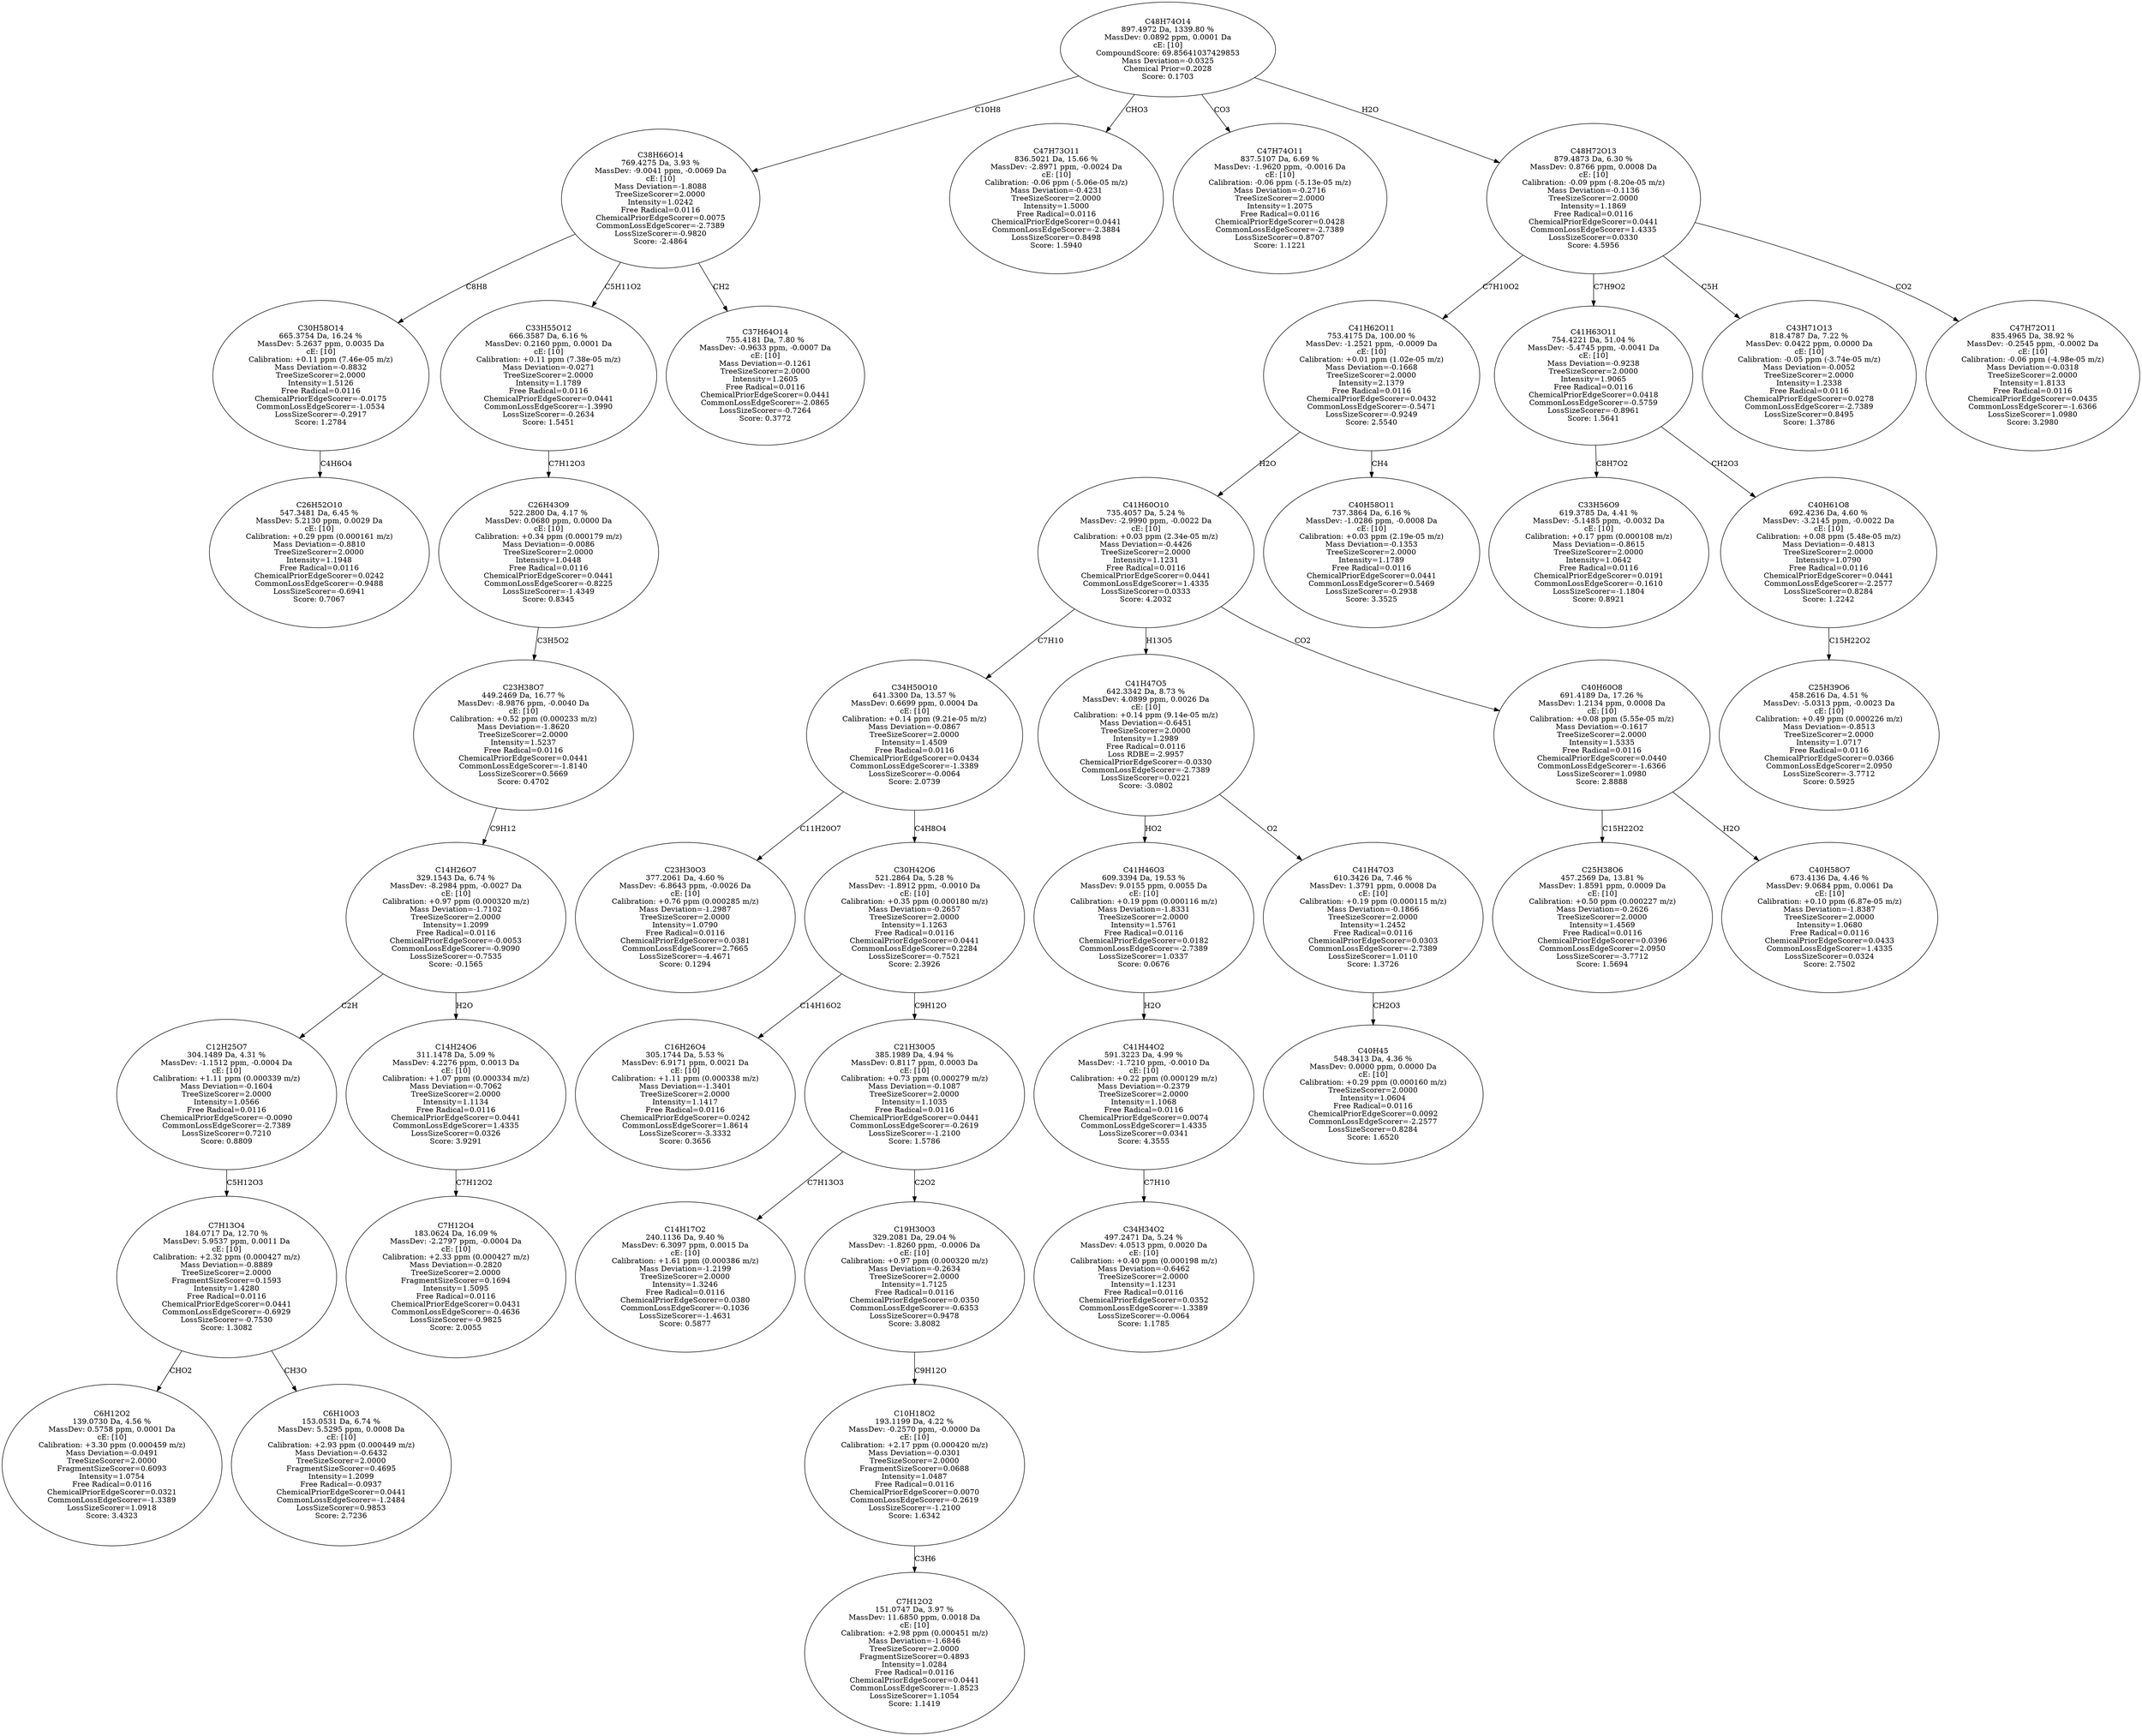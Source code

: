 strict digraph {
v1 [label="C26H52O10\n547.3481 Da, 6.45 %\nMassDev: 5.2130 ppm, 0.0029 Da\ncE: [10]\nCalibration: +0.29 ppm (0.000161 m/z)\nMass Deviation=-0.8810\nTreeSizeScorer=2.0000\nIntensity=1.1948\nFree Radical=0.0116\nChemicalPriorEdgeScorer=0.0242\nCommonLossEdgeScorer=-0.9488\nLossSizeScorer=-0.6941\nScore: 0.7067"];
v2 [label="C30H58O14\n665.3754 Da, 16.24 %\nMassDev: 5.2637 ppm, 0.0035 Da\ncE: [10]\nCalibration: +0.11 ppm (7.46e-05 m/z)\nMass Deviation=-0.8832\nTreeSizeScorer=2.0000\nIntensity=1.5126\nFree Radical=0.0116\nChemicalPriorEdgeScorer=-0.0175\nCommonLossEdgeScorer=-1.0534\nLossSizeScorer=-0.2917\nScore: 1.2784"];
v3 [label="C6H12O2\n139.0730 Da, 4.56 %\nMassDev: 0.5758 ppm, 0.0001 Da\ncE: [10]\nCalibration: +3.30 ppm (0.000459 m/z)\nMass Deviation=-0.0491\nTreeSizeScorer=2.0000\nFragmentSizeScorer=0.6093\nIntensity=1.0754\nFree Radical=0.0116\nChemicalPriorEdgeScorer=0.0321\nCommonLossEdgeScorer=-1.3389\nLossSizeScorer=1.0918\nScore: 3.4323"];
v4 [label="C6H10O3\n153.0531 Da, 6.74 %\nMassDev: 5.5295 ppm, 0.0008 Da\ncE: [10]\nCalibration: +2.93 ppm (0.000449 m/z)\nMass Deviation=-0.6432\nTreeSizeScorer=2.0000\nFragmentSizeScorer=0.4695\nIntensity=1.2099\nFree Radical=-0.0937\nChemicalPriorEdgeScorer=0.0441\nCommonLossEdgeScorer=-1.2484\nLossSizeScorer=0.9853\nScore: 2.7236"];
v5 [label="C7H13O4\n184.0717 Da, 12.70 %\nMassDev: 5.9537 ppm, 0.0011 Da\ncE: [10]\nCalibration: +2.32 ppm (0.000427 m/z)\nMass Deviation=-0.8889\nTreeSizeScorer=2.0000\nFragmentSizeScorer=0.1593\nIntensity=1.4280\nFree Radical=0.0116\nChemicalPriorEdgeScorer=0.0441\nCommonLossEdgeScorer=-0.6929\nLossSizeScorer=-0.7530\nScore: 1.3082"];
v6 [label="C12H25O7\n304.1489 Da, 4.31 %\nMassDev: -1.1512 ppm, -0.0004 Da\ncE: [10]\nCalibration: +1.11 ppm (0.000339 m/z)\nMass Deviation=-0.1604\nTreeSizeScorer=2.0000\nIntensity=1.0566\nFree Radical=0.0116\nChemicalPriorEdgeScorer=-0.0090\nCommonLossEdgeScorer=-2.7389\nLossSizeScorer=0.7210\nScore: 0.8809"];
v7 [label="C7H12O4\n183.0624 Da, 16.09 %\nMassDev: -2.2797 ppm, -0.0004 Da\ncE: [10]\nCalibration: +2.33 ppm (0.000427 m/z)\nMass Deviation=-0.2820\nTreeSizeScorer=2.0000\nFragmentSizeScorer=0.1694\nIntensity=1.5095\nFree Radical=0.0116\nChemicalPriorEdgeScorer=0.0431\nCommonLossEdgeScorer=-0.4636\nLossSizeScorer=-0.9825\nScore: 2.0055"];
v8 [label="C14H24O6\n311.1478 Da, 5.09 %\nMassDev: 4.2276 ppm, 0.0013 Da\ncE: [10]\nCalibration: +1.07 ppm (0.000334 m/z)\nMass Deviation=-0.7062\nTreeSizeScorer=2.0000\nIntensity=1.1134\nFree Radical=0.0116\nChemicalPriorEdgeScorer=0.0441\nCommonLossEdgeScorer=1.4335\nLossSizeScorer=0.0326\nScore: 3.9291"];
v9 [label="C14H26O7\n329.1543 Da, 6.74 %\nMassDev: -8.2984 ppm, -0.0027 Da\ncE: [10]\nCalibration: +0.97 ppm (0.000320 m/z)\nMass Deviation=-1.7102\nTreeSizeScorer=2.0000\nIntensity=1.2099\nFree Radical=0.0116\nChemicalPriorEdgeScorer=-0.0053\nCommonLossEdgeScorer=-0.9090\nLossSizeScorer=-0.7535\nScore: -0.1565"];
v10 [label="C23H38O7\n449.2469 Da, 16.77 %\nMassDev: -8.9876 ppm, -0.0040 Da\ncE: [10]\nCalibration: +0.52 ppm (0.000233 m/z)\nMass Deviation=-1.8620\nTreeSizeScorer=2.0000\nIntensity=1.5237\nFree Radical=0.0116\nChemicalPriorEdgeScorer=0.0441\nCommonLossEdgeScorer=-1.8140\nLossSizeScorer=0.5669\nScore: 0.4702"];
v11 [label="C26H43O9\n522.2800 Da, 4.17 %\nMassDev: 0.0680 ppm, 0.0000 Da\ncE: [10]\nCalibration: +0.34 ppm (0.000179 m/z)\nMass Deviation=-0.0086\nTreeSizeScorer=2.0000\nIntensity=1.0448\nFree Radical=0.0116\nChemicalPriorEdgeScorer=0.0441\nCommonLossEdgeScorer=-0.8225\nLossSizeScorer=-1.4349\nScore: 0.8345"];
v12 [label="C33H55O12\n666.3587 Da, 6.16 %\nMassDev: 0.2160 ppm, 0.0001 Da\ncE: [10]\nCalibration: +0.11 ppm (7.38e-05 m/z)\nMass Deviation=-0.0271\nTreeSizeScorer=2.0000\nIntensity=1.1789\nFree Radical=0.0116\nChemicalPriorEdgeScorer=0.0441\nCommonLossEdgeScorer=-1.3990\nLossSizeScorer=-0.2634\nScore: 1.5451"];
v13 [label="C37H64O14\n755.4181 Da, 7.80 %\nMassDev: -0.9633 ppm, -0.0007 Da\ncE: [10]\nMass Deviation=-0.1261\nTreeSizeScorer=2.0000\nIntensity=1.2605\nFree Radical=0.0116\nChemicalPriorEdgeScorer=0.0441\nCommonLossEdgeScorer=-2.0865\nLossSizeScorer=-0.7264\nScore: 0.3772"];
v14 [label="C38H66O14\n769.4275 Da, 3.93 %\nMassDev: -9.0041 ppm, -0.0069 Da\ncE: [10]\nMass Deviation=-1.8088\nTreeSizeScorer=2.0000\nIntensity=1.0242\nFree Radical=0.0116\nChemicalPriorEdgeScorer=0.0075\nCommonLossEdgeScorer=-2.7389\nLossSizeScorer=-0.9820\nScore: -2.4864"];
v15 [label="C47H73O11\n836.5021 Da, 15.66 %\nMassDev: -2.8971 ppm, -0.0024 Da\ncE: [10]\nCalibration: -0.06 ppm (-5.06e-05 m/z)\nMass Deviation=-0.4231\nTreeSizeScorer=2.0000\nIntensity=1.5000\nFree Radical=0.0116\nChemicalPriorEdgeScorer=0.0441\nCommonLossEdgeScorer=-2.3884\nLossSizeScorer=0.8498\nScore: 1.5940"];
v16 [label="C47H74O11\n837.5107 Da, 6.69 %\nMassDev: -1.9620 ppm, -0.0016 Da\ncE: [10]\nCalibration: -0.06 ppm (-5.13e-05 m/z)\nMass Deviation=-0.2716\nTreeSizeScorer=2.0000\nIntensity=1.2075\nFree Radical=0.0116\nChemicalPriorEdgeScorer=0.0428\nCommonLossEdgeScorer=-2.7389\nLossSizeScorer=0.8707\nScore: 1.1221"];
v17 [label="C23H30O3\n377.2061 Da, 4.60 %\nMassDev: -6.8643 ppm, -0.0026 Da\ncE: [10]\nCalibration: +0.76 ppm (0.000285 m/z)\nMass Deviation=-1.2987\nTreeSizeScorer=2.0000\nIntensity=1.0790\nFree Radical=0.0116\nChemicalPriorEdgeScorer=0.0381\nCommonLossEdgeScorer=2.7665\nLossSizeScorer=-4.4671\nScore: 0.1294"];
v18 [label="C16H26O4\n305.1744 Da, 5.53 %\nMassDev: 6.9171 ppm, 0.0021 Da\ncE: [10]\nCalibration: +1.11 ppm (0.000338 m/z)\nMass Deviation=-1.3401\nTreeSizeScorer=2.0000\nIntensity=1.1417\nFree Radical=0.0116\nChemicalPriorEdgeScorer=0.0242\nCommonLossEdgeScorer=1.8614\nLossSizeScorer=-3.3332\nScore: 0.3656"];
v19 [label="C14H17O2\n240.1136 Da, 9.40 %\nMassDev: 6.3097 ppm, 0.0015 Da\ncE: [10]\nCalibration: +1.61 ppm (0.000386 m/z)\nMass Deviation=-1.2199\nTreeSizeScorer=2.0000\nIntensity=1.3246\nFree Radical=0.0116\nChemicalPriorEdgeScorer=0.0380\nCommonLossEdgeScorer=-0.1036\nLossSizeScorer=-1.4631\nScore: 0.5877"];
v20 [label="C7H12O2\n151.0747 Da, 3.97 %\nMassDev: 11.6850 ppm, 0.0018 Da\ncE: [10]\nCalibration: +2.98 ppm (0.000451 m/z)\nMass Deviation=-1.6846\nTreeSizeScorer=2.0000\nFragmentSizeScorer=0.4893\nIntensity=1.0284\nFree Radical=0.0116\nChemicalPriorEdgeScorer=0.0441\nCommonLossEdgeScorer=-1.8523\nLossSizeScorer=1.1054\nScore: 1.1419"];
v21 [label="C10H18O2\n193.1199 Da, 4.22 %\nMassDev: -0.2570 ppm, -0.0000 Da\ncE: [10]\nCalibration: +2.17 ppm (0.000420 m/z)\nMass Deviation=-0.0301\nTreeSizeScorer=2.0000\nFragmentSizeScorer=0.0688\nIntensity=1.0487\nFree Radical=0.0116\nChemicalPriorEdgeScorer=0.0070\nCommonLossEdgeScorer=-0.2619\nLossSizeScorer=-1.2100\nScore: 1.6342"];
v22 [label="C19H30O3\n329.2081 Da, 29.04 %\nMassDev: -1.8260 ppm, -0.0006 Da\ncE: [10]\nCalibration: +0.97 ppm (0.000320 m/z)\nMass Deviation=-0.2634\nTreeSizeScorer=2.0000\nIntensity=1.7125\nFree Radical=0.0116\nChemicalPriorEdgeScorer=0.0350\nCommonLossEdgeScorer=-0.6353\nLossSizeScorer=0.9478\nScore: 3.8082"];
v23 [label="C21H30O5\n385.1989 Da, 4.94 %\nMassDev: 0.8117 ppm, 0.0003 Da\ncE: [10]\nCalibration: +0.73 ppm (0.000279 m/z)\nMass Deviation=-0.1087\nTreeSizeScorer=2.0000\nIntensity=1.1035\nFree Radical=0.0116\nChemicalPriorEdgeScorer=0.0441\nCommonLossEdgeScorer=-0.2619\nLossSizeScorer=-1.2100\nScore: 1.5786"];
v24 [label="C30H42O6\n521.2864 Da, 5.28 %\nMassDev: -1.8912 ppm, -0.0010 Da\ncE: [10]\nCalibration: +0.35 ppm (0.000180 m/z)\nMass Deviation=-0.2657\nTreeSizeScorer=2.0000\nIntensity=1.1263\nFree Radical=0.0116\nChemicalPriorEdgeScorer=0.0441\nCommonLossEdgeScorer=0.2284\nLossSizeScorer=-0.7521\nScore: 2.3926"];
v25 [label="C34H50O10\n641.3300 Da, 13.57 %\nMassDev: 0.6699 ppm, 0.0004 Da\ncE: [10]\nCalibration: +0.14 ppm (9.21e-05 m/z)\nMass Deviation=-0.0867\nTreeSizeScorer=2.0000\nIntensity=1.4509\nFree Radical=0.0116\nChemicalPriorEdgeScorer=0.0434\nCommonLossEdgeScorer=-1.3389\nLossSizeScorer=-0.0064\nScore: 2.0739"];
v26 [label="C34H34O2\n497.2471 Da, 5.24 %\nMassDev: 4.0513 ppm, 0.0020 Da\ncE: [10]\nCalibration: +0.40 ppm (0.000198 m/z)\nMass Deviation=-0.6462\nTreeSizeScorer=2.0000\nIntensity=1.1231\nFree Radical=0.0116\nChemicalPriorEdgeScorer=0.0352\nCommonLossEdgeScorer=-1.3389\nLossSizeScorer=-0.0064\nScore: 1.1785"];
v27 [label="C41H44O2\n591.3223 Da, 4.99 %\nMassDev: -1.7210 ppm, -0.0010 Da\ncE: [10]\nCalibration: +0.22 ppm (0.000129 m/z)\nMass Deviation=-0.2379\nTreeSizeScorer=2.0000\nIntensity=1.1068\nFree Radical=0.0116\nChemicalPriorEdgeScorer=0.0074\nCommonLossEdgeScorer=1.4335\nLossSizeScorer=0.0341\nScore: 4.3555"];
v28 [label="C41H46O3\n609.3394 Da, 19.53 %\nMassDev: 9.0155 ppm, 0.0055 Da\ncE: [10]\nCalibration: +0.19 ppm (0.000116 m/z)\nMass Deviation=-1.8331\nTreeSizeScorer=2.0000\nIntensity=1.5761\nFree Radical=0.0116\nChemicalPriorEdgeScorer=0.0182\nCommonLossEdgeScorer=-2.7389\nLossSizeScorer=1.0337\nScore: 0.0676"];
v29 [label="C40H45\n548.3413 Da, 4.36 %\nMassDev: 0.0000 ppm, 0.0000 Da\ncE: [10]\nCalibration: +0.29 ppm (0.000160 m/z)\nTreeSizeScorer=2.0000\nIntensity=1.0604\nFree Radical=0.0116\nChemicalPriorEdgeScorer=0.0092\nCommonLossEdgeScorer=-2.2577\nLossSizeScorer=0.8284\nScore: 1.6520"];
v30 [label="C41H47O3\n610.3426 Da, 7.46 %\nMassDev: 1.3791 ppm, 0.0008 Da\ncE: [10]\nCalibration: +0.19 ppm (0.000115 m/z)\nMass Deviation=-0.1866\nTreeSizeScorer=2.0000\nIntensity=1.2452\nFree Radical=0.0116\nChemicalPriorEdgeScorer=0.0303\nCommonLossEdgeScorer=-2.7389\nLossSizeScorer=1.0110\nScore: 1.3726"];
v31 [label="C41H47O5\n642.3342 Da, 8.73 %\nMassDev: 4.0899 ppm, 0.0026 Da\ncE: [10]\nCalibration: +0.14 ppm (9.14e-05 m/z)\nMass Deviation=-0.6451\nTreeSizeScorer=2.0000\nIntensity=1.2989\nFree Radical=0.0116\nLoss RDBE=-2.9957\nChemicalPriorEdgeScorer=-0.0330\nCommonLossEdgeScorer=-2.7389\nLossSizeScorer=0.0221\nScore: -3.0802"];
v32 [label="C25H38O6\n457.2569 Da, 13.81 %\nMassDev: 1.8591 ppm, 0.0009 Da\ncE: [10]\nCalibration: +0.50 ppm (0.000227 m/z)\nMass Deviation=-0.2626\nTreeSizeScorer=2.0000\nIntensity=1.4569\nFree Radical=0.0116\nChemicalPriorEdgeScorer=0.0396\nCommonLossEdgeScorer=2.0950\nLossSizeScorer=-3.7712\nScore: 1.5694"];
v33 [label="C40H58O7\n673.4136 Da, 4.46 %\nMassDev: 9.0684 ppm, 0.0061 Da\ncE: [10]\nCalibration: +0.10 ppm (6.87e-05 m/z)\nMass Deviation=-1.8387\nTreeSizeScorer=2.0000\nIntensity=1.0680\nFree Radical=0.0116\nChemicalPriorEdgeScorer=0.0433\nCommonLossEdgeScorer=1.4335\nLossSizeScorer=0.0324\nScore: 2.7502"];
v34 [label="C40H60O8\n691.4189 Da, 17.26 %\nMassDev: 1.2134 ppm, 0.0008 Da\ncE: [10]\nCalibration: +0.08 ppm (5.55e-05 m/z)\nMass Deviation=-0.1617\nTreeSizeScorer=2.0000\nIntensity=1.5335\nFree Radical=0.0116\nChemicalPriorEdgeScorer=0.0440\nCommonLossEdgeScorer=-1.6366\nLossSizeScorer=1.0980\nScore: 2.8888"];
v35 [label="C41H60O10\n735.4057 Da, 5.24 %\nMassDev: -2.9990 ppm, -0.0022 Da\ncE: [10]\nCalibration: +0.03 ppm (2.34e-05 m/z)\nMass Deviation=-0.4426\nTreeSizeScorer=2.0000\nIntensity=1.1231\nFree Radical=0.0116\nChemicalPriorEdgeScorer=0.0441\nCommonLossEdgeScorer=1.4335\nLossSizeScorer=0.0333\nScore: 4.2032"];
v36 [label="C40H58O11\n737.3864 Da, 6.16 %\nMassDev: -1.0286 ppm, -0.0008 Da\ncE: [10]\nCalibration: +0.03 ppm (2.19e-05 m/z)\nMass Deviation=-0.1353\nTreeSizeScorer=2.0000\nIntensity=1.1789\nFree Radical=0.0116\nChemicalPriorEdgeScorer=0.0441\nCommonLossEdgeScorer=0.5469\nLossSizeScorer=-0.2938\nScore: 3.3525"];
v37 [label="C41H62O11\n753.4175 Da, 100.00 %\nMassDev: -1.2521 ppm, -0.0009 Da\ncE: [10]\nCalibration: +0.01 ppm (1.02e-05 m/z)\nMass Deviation=-0.1668\nTreeSizeScorer=2.0000\nIntensity=2.1379\nFree Radical=0.0116\nChemicalPriorEdgeScorer=0.0432\nCommonLossEdgeScorer=-0.5471\nLossSizeScorer=-0.9249\nScore: 2.5540"];
v38 [label="C33H56O9\n619.3785 Da, 4.41 %\nMassDev: -5.1485 ppm, -0.0032 Da\ncE: [10]\nCalibration: +0.17 ppm (0.000108 m/z)\nMass Deviation=-0.8615\nTreeSizeScorer=2.0000\nIntensity=1.0642\nFree Radical=0.0116\nChemicalPriorEdgeScorer=0.0191\nCommonLossEdgeScorer=-0.1610\nLossSizeScorer=-1.1804\nScore: 0.8921"];
v39 [label="C25H39O6\n458.2616 Da, 4.51 %\nMassDev: -5.0313 ppm, -0.0023 Da\ncE: [10]\nCalibration: +0.49 ppm (0.000226 m/z)\nMass Deviation=-0.8513\nTreeSizeScorer=2.0000\nIntensity=1.0717\nFree Radical=0.0116\nChemicalPriorEdgeScorer=0.0366\nCommonLossEdgeScorer=2.0950\nLossSizeScorer=-3.7712\nScore: 0.5925"];
v40 [label="C40H61O8\n692.4236 Da, 4.60 %\nMassDev: -3.2145 ppm, -0.0022 Da\ncE: [10]\nCalibration: +0.08 ppm (5.48e-05 m/z)\nMass Deviation=-0.4813\nTreeSizeScorer=2.0000\nIntensity=1.0790\nFree Radical=0.0116\nChemicalPriorEdgeScorer=0.0441\nCommonLossEdgeScorer=-2.2577\nLossSizeScorer=0.8284\nScore: 1.2242"];
v41 [label="C41H63O11\n754.4221 Da, 51.04 %\nMassDev: -5.4745 ppm, -0.0041 Da\ncE: [10]\nMass Deviation=-0.9238\nTreeSizeScorer=2.0000\nIntensity=1.9065\nFree Radical=0.0116\nChemicalPriorEdgeScorer=0.0418\nCommonLossEdgeScorer=-0.5759\nLossSizeScorer=-0.8961\nScore: 1.5641"];
v42 [label="C43H71O13\n818.4787 Da, 7.22 %\nMassDev: 0.0422 ppm, 0.0000 Da\ncE: [10]\nCalibration: -0.05 ppm (-3.74e-05 m/z)\nMass Deviation=-0.0052\nTreeSizeScorer=2.0000\nIntensity=1.2338\nFree Radical=0.0116\nChemicalPriorEdgeScorer=0.0278\nCommonLossEdgeScorer=-2.7389\nLossSizeScorer=0.8495\nScore: 1.3786"];
v43 [label="C47H72O11\n835.4965 Da, 38.92 %\nMassDev: -0.2545 ppm, -0.0002 Da\ncE: [10]\nCalibration: -0.06 ppm (-4.98e-05 m/z)\nMass Deviation=-0.0318\nTreeSizeScorer=2.0000\nIntensity=1.8133\nFree Radical=0.0116\nChemicalPriorEdgeScorer=0.0435\nCommonLossEdgeScorer=-1.6366\nLossSizeScorer=1.0980\nScore: 3.2980"];
v44 [label="C48H72O13\n879.4873 Da, 6.30 %\nMassDev: 0.8766 ppm, 0.0008 Da\ncE: [10]\nCalibration: -0.09 ppm (-8.20e-05 m/z)\nMass Deviation=-0.1136\nTreeSizeScorer=2.0000\nIntensity=1.1869\nFree Radical=0.0116\nChemicalPriorEdgeScorer=0.0441\nCommonLossEdgeScorer=1.4335\nLossSizeScorer=0.0330\nScore: 4.5956"];
v45 [label="C48H74O14\n897.4972 Da, 1339.80 %\nMassDev: 0.0892 ppm, 0.0001 Da\ncE: [10]\nCompoundScore: 69.85641037429853\nMass Deviation=-0.0325\nChemical Prior=0.2028\nScore: 0.1703"];
v2 -> v1 [label="C4H6O4"];
v14 -> v2 [label="C8H8"];
v5 -> v3 [label="CHO2"];
v5 -> v4 [label="CH3O"];
v6 -> v5 [label="C5H12O3"];
v9 -> v6 [label="C2H"];
v8 -> v7 [label="C7H12O2"];
v9 -> v8 [label="H2O"];
v10 -> v9 [label="C9H12"];
v11 -> v10 [label="C3H5O2"];
v12 -> v11 [label="C7H12O3"];
v14 -> v12 [label="C5H11O2"];
v14 -> v13 [label="CH2"];
v45 -> v14 [label="C10H8"];
v45 -> v15 [label="CHO3"];
v45 -> v16 [label="CO3"];
v25 -> v17 [label="C11H20O7"];
v24 -> v18 [label="C14H16O2"];
v23 -> v19 [label="C7H13O3"];
v21 -> v20 [label="C3H6"];
v22 -> v21 [label="C9H12O"];
v23 -> v22 [label="C2O2"];
v24 -> v23 [label="C9H12O"];
v25 -> v24 [label="C4H8O4"];
v35 -> v25 [label="C7H10"];
v27 -> v26 [label="C7H10"];
v28 -> v27 [label="H2O"];
v31 -> v28 [label="HO2"];
v30 -> v29 [label="CH2O3"];
v31 -> v30 [label="O2"];
v35 -> v31 [label="H13O5"];
v34 -> v32 [label="C15H22O2"];
v34 -> v33 [label="H2O"];
v35 -> v34 [label="CO2"];
v37 -> v35 [label="H2O"];
v37 -> v36 [label="CH4"];
v44 -> v37 [label="C7H10O2"];
v41 -> v38 [label="C8H7O2"];
v40 -> v39 [label="C15H22O2"];
v41 -> v40 [label="CH2O3"];
v44 -> v41 [label="C7H9O2"];
v44 -> v42 [label="C5H"];
v44 -> v43 [label="CO2"];
v45 -> v44 [label="H2O"];
}